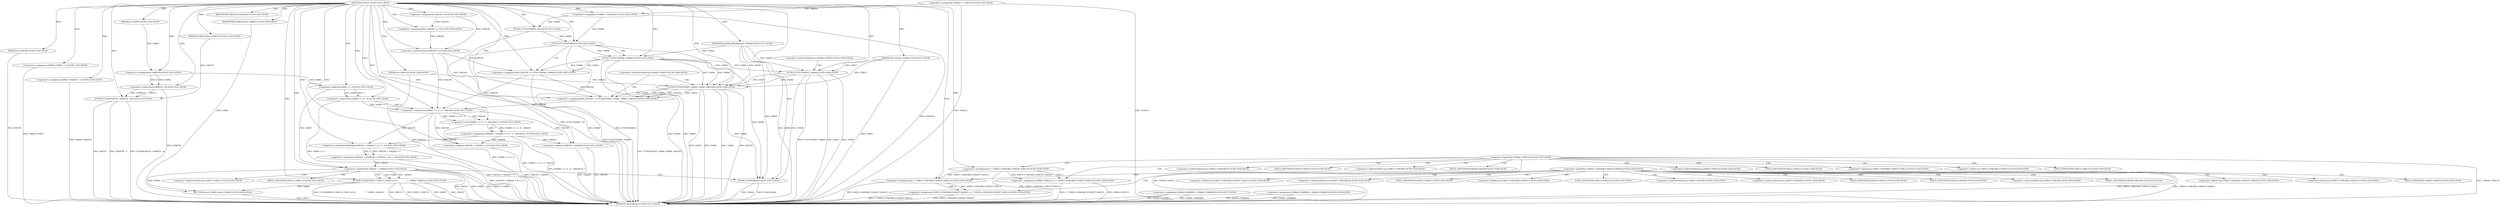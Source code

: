 
digraph "FUN52" {  

"5442" [label = "(METHOD,FUN52)<SUB>1017</SUB>" ]

"5636" [label = "(METHOD_RETURN,int)<SUB>1017</SUB>" ]

"5443" [label = "(PARAM,AACContext *VAR55)<SUB>1017</SUB>" ]

"5444" [label = "(PARAM,SpectralBandReplication *VAR46)<SUB>1017</SUB>" ]

"5445" [label = "(PARAM,GetBitContext *VAR197)<SUB>1018</SUB>" ]

"5446" [label = "(PARAM,int VAR198)<SUB>1018</SUB>" ]

"5447" [label = "(PARAM,int VAR85)<SUB>1018</SUB>" ]

"5448" [label = "(PARAM,int VAR192)<SUB>1018</SUB>" ]

"5452" [label = "(&lt;operator&gt;.assignment,VAR199 = 0)<SUB>1020</SUB>" ]

"5458" [label = "(&lt;operator&gt;.assignment,VAR202 = *VAR197)<SUB>1022</SUB>" ]

"5462" [label = "(&lt;operator&gt;.assignment,*VAR84 = &amp;VAR202)<SUB>1022</SUB>" ]

"5466" [label = "(FUN44,FUN44(VAR197, VAR85*8 - 4))<SUB>1023</SUB>" ]

"5473" [label = "(&lt;operator&gt;.assignment,VAR46-&gt;VAR97 = 0)<SUB>1025</SUB>" ]

"5541" [label = "(&lt;operator&gt;.assignment,VAR46-&gt;VAR48[0] = VAR46-&gt;VAR48[1])<SUB>1037</SUB>" ]

"5552" [label = "(&lt;operator&gt;.assignment,VAR46-&gt;VAR49[0] = VAR46-&gt;VAR49[1])<SUB>1038</SUB>" ]

"5563" [label = "(&lt;operator&gt;.assignment,VAR46-&gt;VAR204 = 1)<SUB>1039</SUB>" ]

"5568" [label = "(&lt;operator&gt;.postIncrement,VAR199++)<SUB>1041</SUB>" ]

"5599" [label = "(&lt;operator&gt;.assignment,VAR200 = ((VAR85 &lt;&lt; 3) - 4 - VAR199) &amp; 7)<SUB>1051</SUB>" ]

"5610" [label = "(&lt;operator&gt;.assignment,VAR201 = ((VAR199 + VAR200 + 4) &gt;&gt; 3))<SUB>1052</SUB>" ]

"5634" [label = "(RETURN,return VAR85;,return VAR85;)<SUB>1059</SUB>" ]

"5479" [label = "(&lt;operator&gt;.logicalNot,!VAR46-&gt;VAR123)<SUB>1027</SUB>" ]

"5500" [label = "(&lt;operator&gt;.logicalNot,!VAR55-&gt;VAR186[1].VAR187.VAR203)<SUB>1029</SUB>" ]

"5533" [label = "(IDENTIFIER,VAR198,if (VAR198))<SUB>1032</SUB>" ]

"5571" [label = "(FUN19,FUN19(VAR84))<SUB>1042</SUB>" ]

"5620" [label = "(&lt;operator&gt;.greaterThan,VAR201 &gt; VAR85)<SUB>1054</SUB>" ]

"5635" [label = "(IDENTIFIER,VAR85,return VAR85;)<SUB>1059</SUB>" ]

"5468" [label = "(&lt;operator&gt;.subtraction,VAR85*8 - 4)<SUB>1023</SUB>" ]

"5484" [label = "(&lt;operator&gt;.assignment,VAR46-&gt;VAR123 = 2 * VAR55-&gt;VAR186[1].VAR187.VAR123)<SUB>1028</SUB>" ]

"5511" [label = "(&lt;operator&gt;.assignment,VAR55-&gt;VAR186[1].VAR187.VAR203 = 2 * VAR55-&gt;VAR186[1].VAR187.VAR123)<SUB>1030</SUB>" ]

"5535" [label = "(FUN21,FUN21(VAR84, 10))<SUB>1033</SUB>" ]

"5538" [label = "(&lt;operator&gt;.assignmentPlus,VAR199 += 10)<SUB>1034</SUB>" ]

"5574" [label = "(&lt;operator&gt;.assignmentPlus,VAR199 += FUN17(VAR46, VAR84))<SUB>1043</SUB>" ]

"5584" [label = "(FUN51,FUN51(VAR55, VAR46))<SUB>1046</SUB>" ]

"5592" [label = "(&lt;operator&gt;.assignmentPlus,VAR199  += FUN50(VAR55, VAR46, VAR84, VAR192))<SUB>1049</SUB>" ]

"5601" [label = "(&lt;operator&gt;.and,((VAR85 &lt;&lt; 3) - 4 - VAR199) &amp; 7)<SUB>1051</SUB>" ]

"5612" [label = "(&lt;operator&gt;.arithmeticShiftRight,(VAR199 + VAR200 + 4) &gt;&gt; 3)<SUB>1052</SUB>" ]

"5624" [label = "(FUN28,FUN28(VAR55-&gt;VAR112, VAR114,\012               &quot;&quot;, VAR85, VAR201))<SUB>1055</SUB>" ]

"5632" [label = "(FUN6,FUN6(VAR46))<SUB>1057</SUB>" ]

"5469" [label = "(&lt;operator&gt;.multiplication,VAR85*8)<SUB>1023</SUB>" ]

"5602" [label = "(&lt;operator&gt;.subtraction,(VAR85 &lt;&lt; 3) - 4 - VAR199)<SUB>1051</SUB>" ]

"5613" [label = "(&lt;operator&gt;.addition,VAR199 + VAR200 + 4)<SUB>1052</SUB>" ]

"5488" [label = "(&lt;operator&gt;.multiplication,2 * VAR55-&gt;VAR186[1].VAR187.VAR123)<SUB>1028</SUB>" ]

"5521" [label = "(&lt;operator&gt;.multiplication,2 * VAR55-&gt;VAR186[1].VAR187.VAR123)<SUB>1030</SUB>" ]

"5576" [label = "(FUN17,FUN17(VAR46, VAR84))<SUB>1043</SUB>" ]

"5594" [label = "(FUN50,FUN50(VAR55, VAR46, VAR84, VAR192))<SUB>1049</SUB>" ]

"5603" [label = "(&lt;operator&gt;.subtraction,(VAR85 &lt;&lt; 3) - 4)<SUB>1051</SUB>" ]

"5614" [label = "(&lt;operator&gt;.addition,VAR199 + VAR200)<SUB>1052</SUB>" ]

"5604" [label = "(&lt;operator&gt;.shiftLeft,VAR85 &lt;&lt; 3)<SUB>1051</SUB>" ]

"5580" [label = "(&lt;operator&gt;.indirectFieldAccess,VAR46-&gt;VAR97)<SUB>1045</SUB>" ]

"5588" [label = "(&lt;operator&gt;.indirectFieldAccess,VAR46-&gt;VAR47)<SUB>1048</SUB>" ]

"5485" [label = "(&lt;operator&gt;.indirectFieldAccess,VAR46-&gt;VAR123)<SUB>1028</SUB>" ]

"5512" [label = "(&lt;operator&gt;.fieldAccess,VAR55-&gt;VAR186[1].VAR187.VAR203)<SUB>1030</SUB>" ]

"5625" [label = "(&lt;operator&gt;.indirectFieldAccess,VAR55-&gt;VAR112)<SUB>1055</SUB>" ]

"5487" [label = "(FIELD_IDENTIFIER,VAR123,VAR123)<SUB>1028</SUB>" ]

"5490" [label = "(&lt;operator&gt;.fieldAccess,VAR55-&gt;VAR186[1].VAR187.VAR123)<SUB>1028</SUB>" ]

"5513" [label = "(&lt;operator&gt;.fieldAccess,VAR55-&gt;VAR186[1].VAR187)<SUB>1030</SUB>" ]

"5520" [label = "(FIELD_IDENTIFIER,VAR203,VAR203)<SUB>1030</SUB>" ]

"5523" [label = "(&lt;operator&gt;.fieldAccess,VAR55-&gt;VAR186[1].VAR187.VAR123)<SUB>1030</SUB>" ]

"5627" [label = "(FIELD_IDENTIFIER,VAR112,VAR112)<SUB>1055</SUB>" ]

"5491" [label = "(&lt;operator&gt;.fieldAccess,VAR55-&gt;VAR186[1].VAR187)<SUB>1028</SUB>" ]

"5498" [label = "(FIELD_IDENTIFIER,VAR123,VAR123)<SUB>1028</SUB>" ]

"5514" [label = "(&lt;operator&gt;.indirectIndexAccess,VAR55-&gt;VAR186[1])<SUB>1030</SUB>" ]

"5519" [label = "(FIELD_IDENTIFIER,VAR187,VAR187)<SUB>1030</SUB>" ]

"5524" [label = "(&lt;operator&gt;.fieldAccess,VAR55-&gt;VAR186[1].VAR187)<SUB>1030</SUB>" ]

"5531" [label = "(FIELD_IDENTIFIER,VAR123,VAR123)<SUB>1030</SUB>" ]

"5492" [label = "(&lt;operator&gt;.indirectIndexAccess,VAR55-&gt;VAR186[1])<SUB>1028</SUB>" ]

"5497" [label = "(FIELD_IDENTIFIER,VAR187,VAR187)<SUB>1028</SUB>" ]

"5515" [label = "(&lt;operator&gt;.indirectFieldAccess,VAR55-&gt;VAR186)<SUB>1030</SUB>" ]

"5525" [label = "(&lt;operator&gt;.indirectIndexAccess,VAR55-&gt;VAR186[1])<SUB>1030</SUB>" ]

"5530" [label = "(FIELD_IDENTIFIER,VAR187,VAR187)<SUB>1030</SUB>" ]

"5493" [label = "(&lt;operator&gt;.indirectFieldAccess,VAR55-&gt;VAR186)<SUB>1028</SUB>" ]

"5517" [label = "(FIELD_IDENTIFIER,VAR186,VAR186)<SUB>1030</SUB>" ]

"5526" [label = "(&lt;operator&gt;.indirectFieldAccess,VAR55-&gt;VAR186)<SUB>1030</SUB>" ]

"5495" [label = "(FIELD_IDENTIFIER,VAR186,VAR186)<SUB>1028</SUB>" ]

"5528" [label = "(FIELD_IDENTIFIER,VAR186,VAR186)<SUB>1030</SUB>" ]

  "5634" -> "5636"  [ label = "DDG: &lt;RET&gt;"] 

  "5443" -> "5636"  [ label = "DDG: VAR55"] 

  "5444" -> "5636"  [ label = "DDG: VAR46"] 

  "5446" -> "5636"  [ label = "DDG: VAR198"] 

  "5448" -> "5636"  [ label = "DDG: VAR192"] 

  "5458" -> "5636"  [ label = "DDG: VAR202"] 

  "5458" -> "5636"  [ label = "DDG: *VAR197"] 

  "5462" -> "5636"  [ label = "DDG: &amp;VAR202"] 

  "5466" -> "5636"  [ label = "DDG: VAR197"] 

  "5468" -> "5636"  [ label = "DDG: VAR85*8"] 

  "5466" -> "5636"  [ label = "DDG: VAR85*8 - 4"] 

  "5466" -> "5636"  [ label = "DDG: FUN44(VAR197, VAR85*8 - 4)"] 

  "5473" -> "5636"  [ label = "DDG: VAR46-&gt;VAR97"] 

  "5479" -> "5636"  [ label = "DDG: VAR46-&gt;VAR123"] 

  "5479" -> "5636"  [ label = "DDG: !VAR46-&gt;VAR123"] 

  "5484" -> "5636"  [ label = "DDG: VAR46-&gt;VAR123"] 

  "5488" -> "5636"  [ label = "DDG: VAR55-&gt;VAR186[1].VAR187.VAR123"] 

  "5484" -> "5636"  [ label = "DDG: 2 * VAR55-&gt;VAR186[1].VAR187.VAR123"] 

  "5500" -> "5636"  [ label = "DDG: VAR55-&gt;VAR186[1].VAR187.VAR203"] 

  "5500" -> "5636"  [ label = "DDG: !VAR55-&gt;VAR186[1].VAR187.VAR203"] 

  "5511" -> "5636"  [ label = "DDG: VAR55-&gt;VAR186[1].VAR187.VAR203"] 

  "5521" -> "5636"  [ label = "DDG: VAR55-&gt;VAR186[1].VAR187.VAR123"] 

  "5511" -> "5636"  [ label = "DDG: 2 * VAR55-&gt;VAR186[1].VAR187.VAR123"] 

  "5535" -> "5636"  [ label = "DDG: FUN21(VAR84, 10)"] 

  "5541" -> "5636"  [ label = "DDG: VAR46-&gt;VAR48[0]"] 

  "5541" -> "5636"  [ label = "DDG: VAR46-&gt;VAR48[1]"] 

  "5552" -> "5636"  [ label = "DDG: VAR46-&gt;VAR49[0]"] 

  "5552" -> "5636"  [ label = "DDG: VAR46-&gt;VAR49[1]"] 

  "5563" -> "5636"  [ label = "DDG: VAR46-&gt;VAR204"] 

  "5571" -> "5636"  [ label = "DDG: VAR84"] 

  "5571" -> "5636"  [ label = "DDG: FUN19(VAR84)"] 

  "5576" -> "5636"  [ label = "DDG: VAR46"] 

  "5576" -> "5636"  [ label = "DDG: VAR84"] 

  "5574" -> "5636"  [ label = "DDG: FUN17(VAR46, VAR84)"] 

  "5584" -> "5636"  [ label = "DDG: VAR55"] 

  "5584" -> "5636"  [ label = "DDG: VAR46"] 

  "5584" -> "5636"  [ label = "DDG: FUN51(VAR55, VAR46)"] 

  "5594" -> "5636"  [ label = "DDG: VAR55"] 

  "5594" -> "5636"  [ label = "DDG: VAR46"] 

  "5594" -> "5636"  [ label = "DDG: VAR84"] 

  "5594" -> "5636"  [ label = "DDG: VAR192"] 

  "5592" -> "5636"  [ label = "DDG: FUN50(VAR55, VAR46, VAR84, VAR192)"] 

  "5603" -> "5636"  [ label = "DDG: VAR85 &lt;&lt; 3"] 

  "5602" -> "5636"  [ label = "DDG: (VAR85 &lt;&lt; 3) - 4"] 

  "5601" -> "5636"  [ label = "DDG: (VAR85 &lt;&lt; 3) - 4 - VAR199"] 

  "5599" -> "5636"  [ label = "DDG: ((VAR85 &lt;&lt; 3) - 4 - VAR199) &amp; 7"] 

  "5614" -> "5636"  [ label = "DDG: VAR199"] 

  "5614" -> "5636"  [ label = "DDG: VAR200"] 

  "5613" -> "5636"  [ label = "DDG: VAR199 + VAR200"] 

  "5612" -> "5636"  [ label = "DDG: VAR199 + VAR200 + 4"] 

  "5610" -> "5636"  [ label = "DDG: (VAR199 + VAR200 + 4) &gt;&gt; 3"] 

  "5620" -> "5636"  [ label = "DDG: VAR201"] 

  "5620" -> "5636"  [ label = "DDG: VAR85"] 

  "5620" -> "5636"  [ label = "DDG: VAR201 &gt; VAR85"] 

  "5624" -> "5636"  [ label = "DDG: VAR55-&gt;VAR112"] 

  "5624" -> "5636"  [ label = "DDG: VAR85"] 

  "5624" -> "5636"  [ label = "DDG: VAR201"] 

  "5624" -> "5636"  [ label = "DDG: FUN28(VAR55-&gt;VAR112, VAR114,\012               &quot;&quot;, VAR85, VAR201)"] 

  "5632" -> "5636"  [ label = "DDG: VAR46"] 

  "5632" -> "5636"  [ label = "DDG: FUN6(VAR46)"] 

  "5624" -> "5636"  [ label = "DDG: VAR114"] 

  "5442" -> "5443"  [ label = "DDG: "] 

  "5442" -> "5444"  [ label = "DDG: "] 

  "5442" -> "5445"  [ label = "DDG: "] 

  "5442" -> "5446"  [ label = "DDG: "] 

  "5442" -> "5447"  [ label = "DDG: "] 

  "5442" -> "5448"  [ label = "DDG: "] 

  "5442" -> "5452"  [ label = "DDG: "] 

  "5458" -> "5462"  [ label = "DDG: VAR202"] 

  "5442" -> "5462"  [ label = "DDG: "] 

  "5442" -> "5473"  [ label = "DDG: "] 

  "5442" -> "5563"  [ label = "DDG: "] 

  "5601" -> "5599"  [ label = "DDG: (VAR85 &lt;&lt; 3) - 4 - VAR199"] 

  "5601" -> "5599"  [ label = "DDG: 7"] 

  "5612" -> "5610"  [ label = "DDG: VAR199 + VAR200 + 4"] 

  "5612" -> "5610"  [ label = "DDG: 3"] 

  "5635" -> "5634"  [ label = "DDG: VAR85"] 

  "5620" -> "5634"  [ label = "DDG: VAR85"] 

  "5624" -> "5634"  [ label = "DDG: VAR85"] 

  "5445" -> "5466"  [ label = "DDG: VAR197"] 

  "5442" -> "5466"  [ label = "DDG: "] 

  "5468" -> "5466"  [ label = "DDG: VAR85*8"] 

  "5468" -> "5466"  [ label = "DDG: 4"] 

  "5442" -> "5533"  [ label = "DDG: "] 

  "5452" -> "5568"  [ label = "DDG: VAR199"] 

  "5538" -> "5568"  [ label = "DDG: VAR199"] 

  "5442" -> "5568"  [ label = "DDG: "] 

  "5442" -> "5635"  [ label = "DDG: "] 

  "5469" -> "5468"  [ label = "DDG: VAR85"] 

  "5469" -> "5468"  [ label = "DDG: 8"] 

  "5442" -> "5468"  [ label = "DDG: "] 

  "5488" -> "5484"  [ label = "DDG: 2"] 

  "5488" -> "5484"  [ label = "DDG: VAR55-&gt;VAR186[1].VAR187.VAR123"] 

  "5521" -> "5511"  [ label = "DDG: 2"] 

  "5521" -> "5511"  [ label = "DDG: VAR55-&gt;VAR186[1].VAR187.VAR123"] 

  "5442" -> "5538"  [ label = "DDG: "] 

  "5462" -> "5571"  [ label = "DDG: VAR84"] 

  "5535" -> "5571"  [ label = "DDG: VAR84"] 

  "5442" -> "5571"  [ label = "DDG: "] 

  "5576" -> "5574"  [ label = "DDG: VAR46"] 

  "5576" -> "5574"  [ label = "DDG: VAR84"] 

  "5594" -> "5592"  [ label = "DDG: VAR55"] 

  "5594" -> "5592"  [ label = "DDG: VAR46"] 

  "5594" -> "5592"  [ label = "DDG: VAR84"] 

  "5594" -> "5592"  [ label = "DDG: VAR192"] 

  "5602" -> "5601"  [ label = "DDG: (VAR85 &lt;&lt; 3) - 4"] 

  "5602" -> "5601"  [ label = "DDG: VAR199"] 

  "5442" -> "5601"  [ label = "DDG: "] 

  "5602" -> "5612"  [ label = "DDG: VAR199"] 

  "5442" -> "5612"  [ label = "DDG: "] 

  "5599" -> "5612"  [ label = "DDG: VAR200"] 

  "5610" -> "5620"  [ label = "DDG: VAR201"] 

  "5442" -> "5620"  [ label = "DDG: "] 

  "5604" -> "5620"  [ label = "DDG: VAR85"] 

  "5447" -> "5469"  [ label = "DDG: VAR85"] 

  "5442" -> "5469"  [ label = "DDG: "] 

  "5462" -> "5535"  [ label = "DDG: VAR84"] 

  "5442" -> "5535"  [ label = "DDG: "] 

  "5452" -> "5538"  [ label = "DDG: VAR199"] 

  "5568" -> "5574"  [ label = "DDG: VAR199"] 

  "5442" -> "5574"  [ label = "DDG: "] 

  "5443" -> "5584"  [ label = "DDG: VAR55"] 

  "5442" -> "5584"  [ label = "DDG: "] 

  "5444" -> "5584"  [ label = "DDG: VAR46"] 

  "5576" -> "5584"  [ label = "DDG: VAR46"] 

  "5568" -> "5592"  [ label = "DDG: VAR199"] 

  "5574" -> "5592"  [ label = "DDG: VAR199"] 

  "5442" -> "5592"  [ label = "DDG: "] 

  "5603" -> "5602"  [ label = "DDG: VAR85 &lt;&lt; 3"] 

  "5603" -> "5602"  [ label = "DDG: 4"] 

  "5568" -> "5602"  [ label = "DDG: VAR199"] 

  "5574" -> "5602"  [ label = "DDG: VAR199"] 

  "5592" -> "5602"  [ label = "DDG: VAR199"] 

  "5442" -> "5602"  [ label = "DDG: "] 

  "5602" -> "5613"  [ label = "DDG: VAR199"] 

  "5442" -> "5613"  [ label = "DDG: "] 

  "5599" -> "5613"  [ label = "DDG: VAR200"] 

  "5442" -> "5624"  [ label = "DDG: "] 

  "5620" -> "5624"  [ label = "DDG: VAR85"] 

  "5620" -> "5624"  [ label = "DDG: VAR201"] 

  "5444" -> "5632"  [ label = "DDG: VAR46"] 

  "5576" -> "5632"  [ label = "DDG: VAR46"] 

  "5584" -> "5632"  [ label = "DDG: VAR46"] 

  "5594" -> "5632"  [ label = "DDG: VAR46"] 

  "5442" -> "5632"  [ label = "DDG: "] 

  "5442" -> "5488"  [ label = "DDG: "] 

  "5442" -> "5521"  [ label = "DDG: "] 

  "5488" -> "5521"  [ label = "DDG: VAR55-&gt;VAR186[1].VAR187.VAR123"] 

  "5444" -> "5576"  [ label = "DDG: VAR46"] 

  "5442" -> "5576"  [ label = "DDG: "] 

  "5571" -> "5576"  [ label = "DDG: VAR84"] 

  "5443" -> "5594"  [ label = "DDG: VAR55"] 

  "5584" -> "5594"  [ label = "DDG: VAR55"] 

  "5442" -> "5594"  [ label = "DDG: "] 

  "5444" -> "5594"  [ label = "DDG: VAR46"] 

  "5576" -> "5594"  [ label = "DDG: VAR46"] 

  "5584" -> "5594"  [ label = "DDG: VAR46"] 

  "5571" -> "5594"  [ label = "DDG: VAR84"] 

  "5576" -> "5594"  [ label = "DDG: VAR84"] 

  "5448" -> "5594"  [ label = "DDG: VAR192"] 

  "5604" -> "5603"  [ label = "DDG: VAR85"] 

  "5604" -> "5603"  [ label = "DDG: 3"] 

  "5442" -> "5603"  [ label = "DDG: "] 

  "5602" -> "5614"  [ label = "DDG: VAR199"] 

  "5442" -> "5614"  [ label = "DDG: "] 

  "5599" -> "5614"  [ label = "DDG: VAR200"] 

  "5469" -> "5604"  [ label = "DDG: VAR85"] 

  "5442" -> "5604"  [ label = "DDG: "] 

  "5479" -> "5491"  [ label = "CDG: "] 

  "5479" -> "5492"  [ label = "CDG: "] 

  "5479" -> "5487"  [ label = "CDG: "] 

  "5479" -> "5488"  [ label = "CDG: "] 

  "5479" -> "5490"  [ label = "CDG: "] 

  "5479" -> "5495"  [ label = "CDG: "] 

  "5479" -> "5497"  [ label = "CDG: "] 

  "5479" -> "5498"  [ label = "CDG: "] 

  "5479" -> "5484"  [ label = "CDG: "] 

  "5479" -> "5485"  [ label = "CDG: "] 

  "5479" -> "5493"  [ label = "CDG: "] 

  "5500" -> "5521"  [ label = "CDG: "] 

  "5500" -> "5526"  [ label = "CDG: "] 

  "5500" -> "5517"  [ label = "CDG: "] 

  "5500" -> "5511"  [ label = "CDG: "] 

  "5500" -> "5528"  [ label = "CDG: "] 

  "5500" -> "5520"  [ label = "CDG: "] 

  "5500" -> "5523"  [ label = "CDG: "] 

  "5500" -> "5514"  [ label = "CDG: "] 

  "5500" -> "5530"  [ label = "CDG: "] 

  "5500" -> "5513"  [ label = "CDG: "] 

  "5500" -> "5531"  [ label = "CDG: "] 

  "5500" -> "5512"  [ label = "CDG: "] 

  "5500" -> "5525"  [ label = "CDG: "] 

  "5500" -> "5524"  [ label = "CDG: "] 

  "5500" -> "5519"  [ label = "CDG: "] 

  "5500" -> "5515"  [ label = "CDG: "] 

  "5571" -> "5576"  [ label = "CDG: "] 

  "5571" -> "5574"  [ label = "CDG: "] 

  "5580" -> "5584"  [ label = "CDG: "] 

  "5588" -> "5594"  [ label = "CDG: "] 

  "5588" -> "5592"  [ label = "CDG: "] 

  "5620" -> "5632"  [ label = "CDG: "] 

  "5620" -> "5625"  [ label = "CDG: "] 

  "5620" -> "5627"  [ label = "CDG: "] 

  "5620" -> "5624"  [ label = "CDG: "] 

}